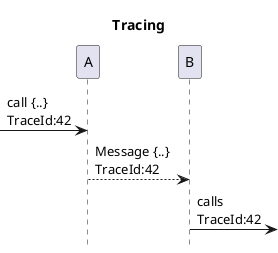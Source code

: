 @startuml
title Tracing
hide footbox

->A:call {..} \nTraceId:42
A-->B: Message {..} \nTraceId:42
B->:calls \nTraceId:42
@enduml
